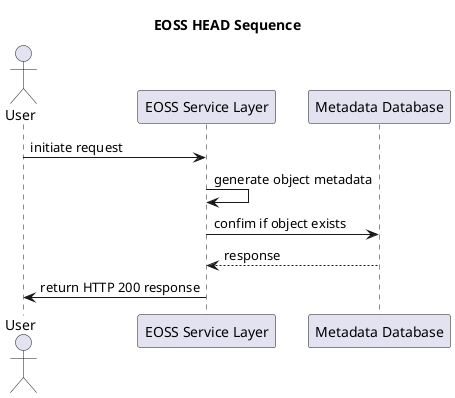 @startuml
title EOSS HEAD Sequence

actor User
User -> "EOSS Service Layer": initiate request
"EOSS Service Layer" -> "EOSS Service Layer": generate object metadata
"EOSS Service Layer" -> "Metadata Database": confim if object exists
"Metadata Database" --> "EOSS Service Layer": response
"EOSS Service Layer" -> User: return HTTP 200 response
@enduml
